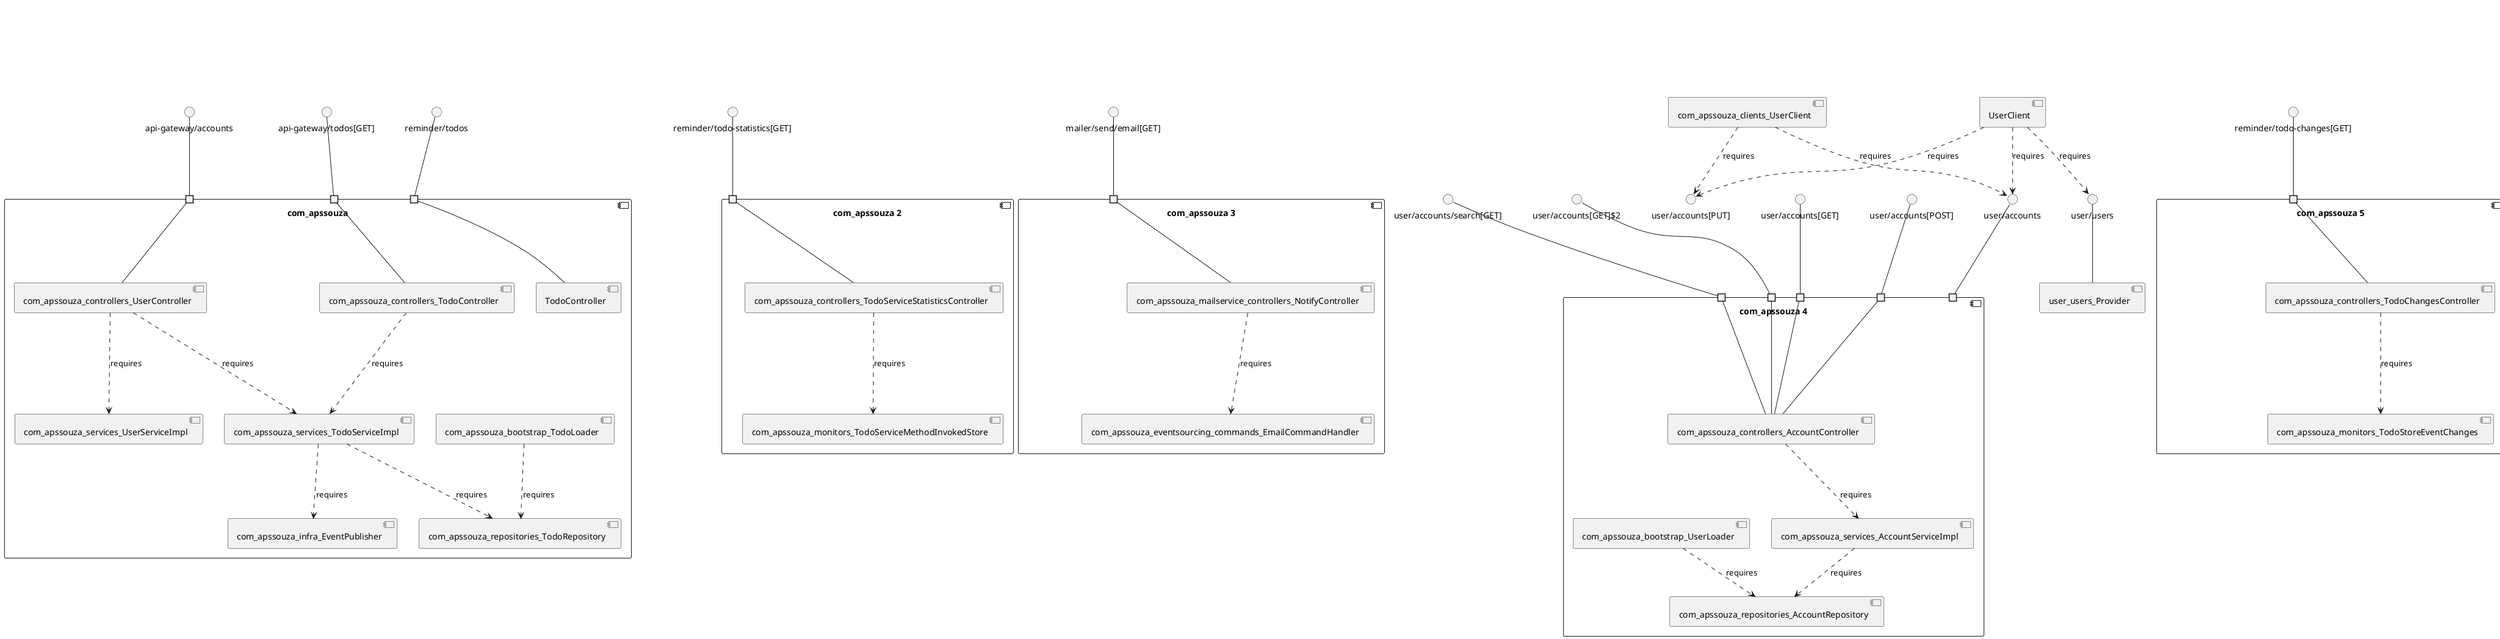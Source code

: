 @startuml
skinparam fixCircleLabelOverlapping true
skinparam componentStyle uml2
component "com_apssouza\n\n\n\n\n\n" {
[TodoController]
[com_apssouza_controllers_TodoController]
[com_apssouza_bootstrap_TodoLoader]
[com_apssouza_services_TodoServiceImpl]
[com_apssouza_controllers_UserController]
[com_apssouza_repositories_TodoRepository]
[com_apssouza_infra_EventPublisher]
[com_apssouza_services_UserServiceImpl]
portin " " as com_apssouza_requires_api_gateway_accounts
portin " " as com_apssouza_requires_reminder_todos
portin " " as com_apssouza_requires_api_gateway_todos_GET_
[com_apssouza_bootstrap_TodoLoader]..>[com_apssouza_repositories_TodoRepository] : requires
[com_apssouza_controllers_UserController]..>[com_apssouza_services_TodoServiceImpl] : requires
[com_apssouza_services_TodoServiceImpl]..>[com_apssouza_infra_EventPublisher] : requires
[com_apssouza_controllers_TodoController]..>[com_apssouza_services_TodoServiceImpl] : requires
[com_apssouza_services_TodoServiceImpl]..>[com_apssouza_repositories_TodoRepository] : requires
[com_apssouza_controllers_UserController]..>[com_apssouza_services_UserServiceImpl] : requires
"com_apssouza_requires_reminder_todos"--[TodoController]
"com_apssouza_requires_api_gateway_todos_GET_"--[com_apssouza_controllers_TodoController]
"com_apssouza_requires_api_gateway_accounts"--[com_apssouza_controllers_UserController]
}
interface "api-gateway/accounts" as interface.api_gateway_accounts
interface.api_gateway_accounts--"com_apssouza_requires_api_gateway_accounts"
interface "api-gateway/todos[GET]" as interface.api_gateway_todos_GET_
interface.api_gateway_todos_GET_--"com_apssouza_requires_api_gateway_todos_GET_"
interface "reminder/todos" as interface.reminder_todos
interface.reminder_todos--"com_apssouza_requires_reminder_todos"
component "com_apssouza 2\n\n\n\n\n\n" {
[com_apssouza_controllers_TodoServiceStatisticsController]
[com_apssouza_monitors_TodoServiceMethodInvokedStore]
portin " " as com_apssouza_2_requires_reminder_todo_statistics_GET_
[com_apssouza_controllers_TodoServiceStatisticsController]..>[com_apssouza_monitors_TodoServiceMethodInvokedStore] : requires
"com_apssouza_2_requires_reminder_todo_statistics_GET_"--[com_apssouza_controllers_TodoServiceStatisticsController]
}
interface "reminder/todo-statistics[GET]" as interface.reminder_todo_statistics_GET_
interface.reminder_todo_statistics_GET_--"com_apssouza_2_requires_reminder_todo_statistics_GET_"
component "com_apssouza 3\n\n\n\n\n\n" {
[com_apssouza_mailservice_controllers_NotifyController]
[com_apssouza_eventsourcing_commands_EmailCommandHandler]
portin " " as com_apssouza_3_requires_mailer_send_email_GET_
[com_apssouza_mailservice_controllers_NotifyController]..>[com_apssouza_eventsourcing_commands_EmailCommandHandler] : requires
"com_apssouza_3_requires_mailer_send_email_GET_"--[com_apssouza_mailservice_controllers_NotifyController]
}
interface "mailer/send/email[GET]" as interface.mailer_send_email_GET_
interface.mailer_send_email_GET_--"com_apssouza_3_requires_mailer_send_email_GET_"
component "com_apssouza 4\n\n\n\n\n\n" {
[com_apssouza_repositories_AccountRepository]
[com_apssouza_controllers_AccountController]
[com_apssouza_bootstrap_UserLoader]
[com_apssouza_services_AccountServiceImpl]
portin " " as com_apssouza_4_requires_user_accounts
portin " " as com_apssouza_4_requires_user_accounts_POST_
portin " " as com_apssouza_4_requires_user_accounts_GET_
portin " " as com_apssouza_4_requires_user_accounts_search_GET_
portin " " as com_apssouza_4_requires_user_accounts_GET_2
[com_apssouza_bootstrap_UserLoader]..>[com_apssouza_repositories_AccountRepository] : requires
[com_apssouza_controllers_AccountController]..>[com_apssouza_services_AccountServiceImpl] : requires
[com_apssouza_services_AccountServiceImpl]..>[com_apssouza_repositories_AccountRepository] : requires
"com_apssouza_4_requires_user_accounts_GET_"--[com_apssouza_controllers_AccountController]
"com_apssouza_4_requires_user_accounts_search_GET_"--[com_apssouza_controllers_AccountController]
"com_apssouza_4_requires_user_accounts_GET_2"--[com_apssouza_controllers_AccountController]
"com_apssouza_4_requires_user_accounts_POST_"--[com_apssouza_controllers_AccountController]
}
interface "user/accounts[GET]$2" as interface.user_accounts_GET_2
interface.user_accounts_GET_2--"com_apssouza_4_requires_user_accounts_GET_2"
interface "user/accounts[GET]" as interface.user_accounts_GET_
interface.user_accounts_GET_--"com_apssouza_4_requires_user_accounts_GET_"
interface "user/accounts[POST]" as interface.user_accounts_POST_
interface.user_accounts_POST_--"com_apssouza_4_requires_user_accounts_POST_"
interface "user/accounts" as interface.user_accounts
interface.user_accounts--"com_apssouza_4_requires_user_accounts"
interface "user/accounts/search[GET]" as interface.user_accounts_search_GET_
interface.user_accounts_search_GET_--"com_apssouza_4_requires_user_accounts_search_GET_"
component "com_apssouza 5\n\n\n\n\n\n" {
[com_apssouza_monitors_TodoStoreEventChanges]
[com_apssouza_controllers_TodoChangesController]
portin " " as com_apssouza_5_requires_reminder_todo_changes_GET_
[com_apssouza_controllers_TodoChangesController]..>[com_apssouza_monitors_TodoStoreEventChanges] : requires
"com_apssouza_5_requires_reminder_todo_changes_GET_"--[com_apssouza_controllers_TodoChangesController]
}
interface "reminder/todo-changes[GET]" as interface.reminder_todo_changes_GET_
interface.reminder_todo_changes_GET_--"com_apssouza_5_requires_reminder_todo_changes_GET_"
component "com_apssouza_eventsourcing\n\n\n\n\n\n" {
[com_apssouza_eventsourcing_eventstore_EventSerializer]
[com_apssouza_eventsourcing_eventstore_EventStoreRepository]
[com_apssouza_eventsourcing_services_EventSourcingServiceImpl]
[com_apssouza_eventsourcing_services_EventSourcingServiceImpl]..>[com_apssouza_eventsourcing_eventstore_EventSerializer] : requires
[com_apssouza_eventsourcing_services_EventSourcingServiceImpl]..>[com_apssouza_eventsourcing_eventstore_EventStoreRepository] : requires
}
component "com_apssouza_integrations_socket_TodoSocketController\n\n\n\n\n\n" {
[com_apssouza_integrations_socket_TodoSocketController]
}
component "com_apssouza_mailservice\n\n\n\n\n\n" {
[com_apssouza_mailservice_controllers_EmailController]
[com_apssouza_mailservice_repository_EmailRepository]
portin " " as com_apssouza_mailservice_requires_mailer_emails_GET_
[com_apssouza_mailservice_controllers_EmailController]..>[com_apssouza_mailservice_repository_EmailRepository] : requires
"com_apssouza_mailservice_requires_mailer_emails_GET_"--[com_apssouza_mailservice_controllers_EmailController]
}
interface "mailer/emails[GET]" as interface.mailer_emails_GET_
interface.mailer_emails_GET_--"com_apssouza_mailservice_requires_mailer_emails_GET_"
interface "user/accounts" as interface.user_accounts
[UserClient]..>interface.user_accounts : requires
interface "user/accounts[PUT]" as interface.user_accounts_PUT_
[UserClient]..>interface.user_accounts_PUT_ : requires
interface "user/users" as interface.user_users
[UserClient]..>interface.user_users : requires
interface "user/accounts" as interface.user_accounts
[com_apssouza_clients_UserClient]..>interface.user_accounts : requires
interface "user/accounts[PUT]" as interface.user_accounts_PUT_
[com_apssouza_clients_UserClient]..>interface.user_accounts_PUT_ : requires
interface "com_apssouza_eventsourcing_services_ApplicationEventPublisher" as interface.com_apssouza_eventsourcing_services_ApplicationEventPublisher
interface.com_apssouza_eventsourcing_services_ApplicationEventPublisher--[com_apssouza_eventsourcing_services_ApplicationEventPublisher_Provider]
interface "com_apssouza_infra_ApplicationEventPublisher" as interface.com_apssouza_infra_ApplicationEventPublisher
interface.com_apssouza_infra_ApplicationEventPublisher--[com_apssouza_infra_ApplicationEventPublisher_Provider]
interface "com_apssouza_infra_Source" as interface.com_apssouza_infra_Source
interface.com_apssouza_infra_Source--[com_apssouza_infra_Source_Provider]
interface "user/users" as interface.user_users
interface.user_users--[user_users_Provider]

@enduml
